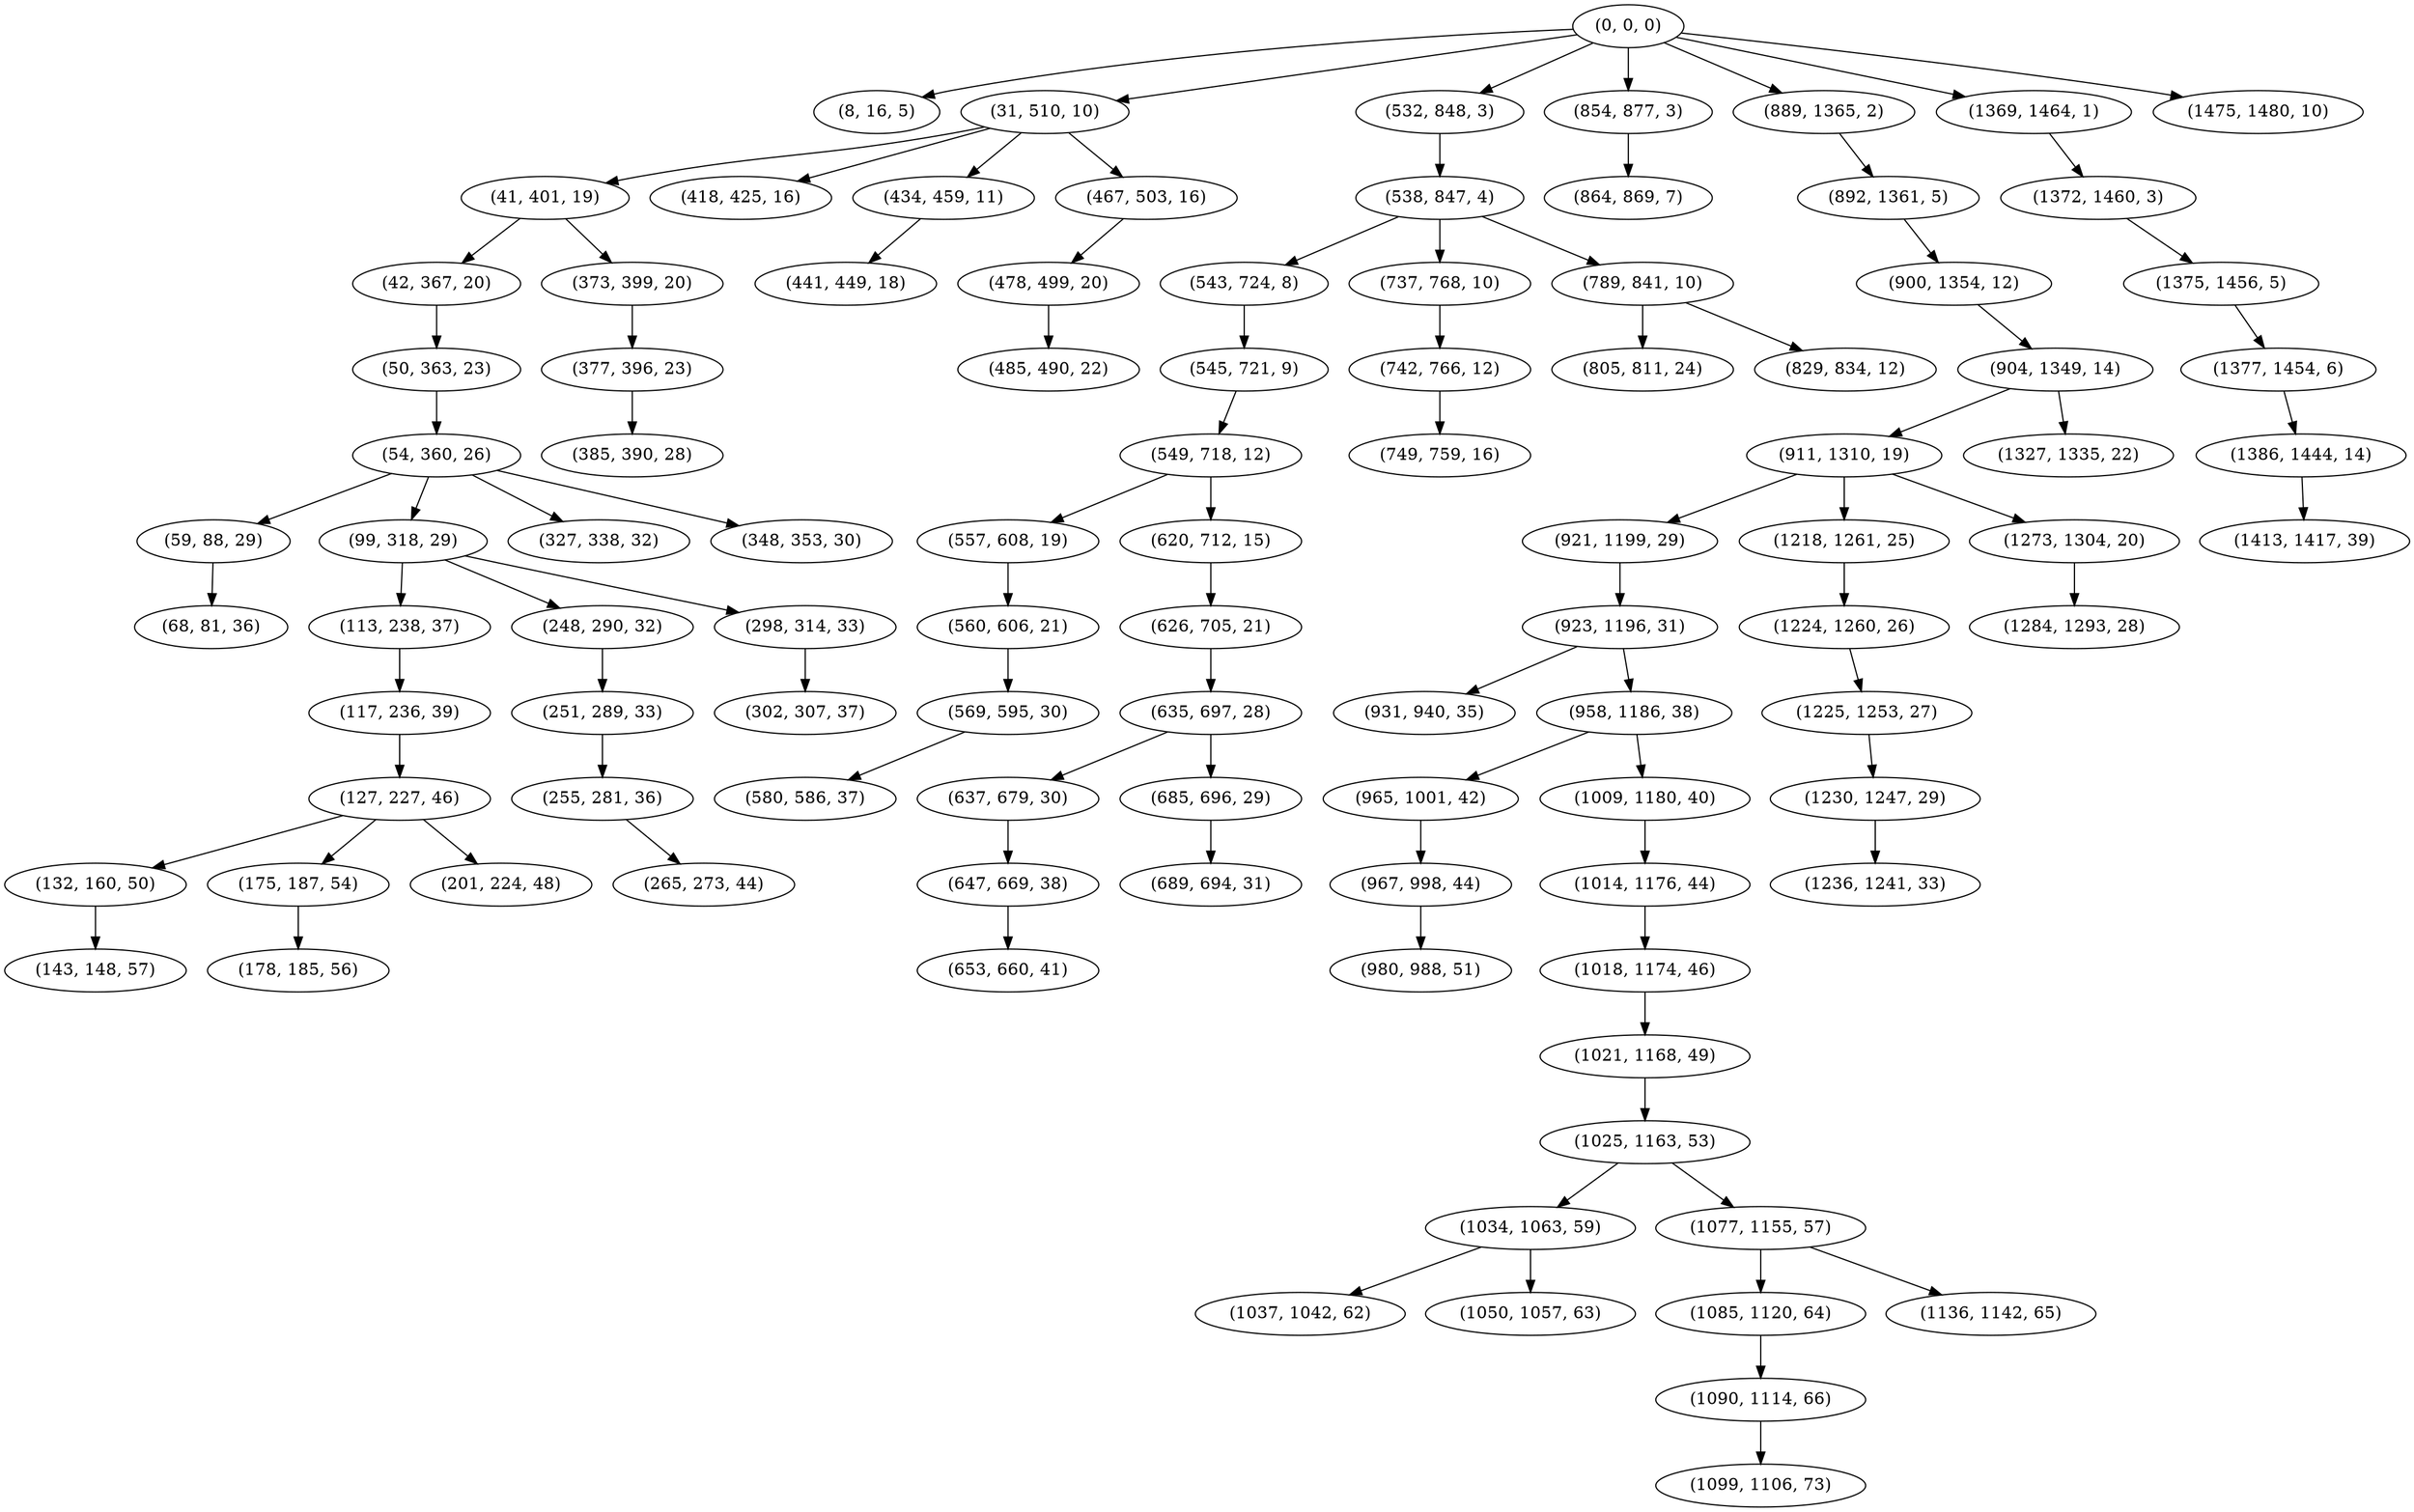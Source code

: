 digraph tree {
    "(0, 0, 0)";
    "(8, 16, 5)";
    "(31, 510, 10)";
    "(41, 401, 19)";
    "(42, 367, 20)";
    "(50, 363, 23)";
    "(54, 360, 26)";
    "(59, 88, 29)";
    "(68, 81, 36)";
    "(99, 318, 29)";
    "(113, 238, 37)";
    "(117, 236, 39)";
    "(127, 227, 46)";
    "(132, 160, 50)";
    "(143, 148, 57)";
    "(175, 187, 54)";
    "(178, 185, 56)";
    "(201, 224, 48)";
    "(248, 290, 32)";
    "(251, 289, 33)";
    "(255, 281, 36)";
    "(265, 273, 44)";
    "(298, 314, 33)";
    "(302, 307, 37)";
    "(327, 338, 32)";
    "(348, 353, 30)";
    "(373, 399, 20)";
    "(377, 396, 23)";
    "(385, 390, 28)";
    "(418, 425, 16)";
    "(434, 459, 11)";
    "(441, 449, 18)";
    "(467, 503, 16)";
    "(478, 499, 20)";
    "(485, 490, 22)";
    "(532, 848, 3)";
    "(538, 847, 4)";
    "(543, 724, 8)";
    "(545, 721, 9)";
    "(549, 718, 12)";
    "(557, 608, 19)";
    "(560, 606, 21)";
    "(569, 595, 30)";
    "(580, 586, 37)";
    "(620, 712, 15)";
    "(626, 705, 21)";
    "(635, 697, 28)";
    "(637, 679, 30)";
    "(647, 669, 38)";
    "(653, 660, 41)";
    "(685, 696, 29)";
    "(689, 694, 31)";
    "(737, 768, 10)";
    "(742, 766, 12)";
    "(749, 759, 16)";
    "(789, 841, 10)";
    "(805, 811, 24)";
    "(829, 834, 12)";
    "(854, 877, 3)";
    "(864, 869, 7)";
    "(889, 1365, 2)";
    "(892, 1361, 5)";
    "(900, 1354, 12)";
    "(904, 1349, 14)";
    "(911, 1310, 19)";
    "(921, 1199, 29)";
    "(923, 1196, 31)";
    "(931, 940, 35)";
    "(958, 1186, 38)";
    "(965, 1001, 42)";
    "(967, 998, 44)";
    "(980, 988, 51)";
    "(1009, 1180, 40)";
    "(1014, 1176, 44)";
    "(1018, 1174, 46)";
    "(1021, 1168, 49)";
    "(1025, 1163, 53)";
    "(1034, 1063, 59)";
    "(1037, 1042, 62)";
    "(1050, 1057, 63)";
    "(1077, 1155, 57)";
    "(1085, 1120, 64)";
    "(1090, 1114, 66)";
    "(1099, 1106, 73)";
    "(1136, 1142, 65)";
    "(1218, 1261, 25)";
    "(1224, 1260, 26)";
    "(1225, 1253, 27)";
    "(1230, 1247, 29)";
    "(1236, 1241, 33)";
    "(1273, 1304, 20)";
    "(1284, 1293, 28)";
    "(1327, 1335, 22)";
    "(1369, 1464, 1)";
    "(1372, 1460, 3)";
    "(1375, 1456, 5)";
    "(1377, 1454, 6)";
    "(1386, 1444, 14)";
    "(1413, 1417, 39)";
    "(1475, 1480, 10)";
    "(0, 0, 0)" -> "(8, 16, 5)";
    "(0, 0, 0)" -> "(31, 510, 10)";
    "(0, 0, 0)" -> "(532, 848, 3)";
    "(0, 0, 0)" -> "(854, 877, 3)";
    "(0, 0, 0)" -> "(889, 1365, 2)";
    "(0, 0, 0)" -> "(1369, 1464, 1)";
    "(0, 0, 0)" -> "(1475, 1480, 10)";
    "(31, 510, 10)" -> "(41, 401, 19)";
    "(31, 510, 10)" -> "(418, 425, 16)";
    "(31, 510, 10)" -> "(434, 459, 11)";
    "(31, 510, 10)" -> "(467, 503, 16)";
    "(41, 401, 19)" -> "(42, 367, 20)";
    "(41, 401, 19)" -> "(373, 399, 20)";
    "(42, 367, 20)" -> "(50, 363, 23)";
    "(50, 363, 23)" -> "(54, 360, 26)";
    "(54, 360, 26)" -> "(59, 88, 29)";
    "(54, 360, 26)" -> "(99, 318, 29)";
    "(54, 360, 26)" -> "(327, 338, 32)";
    "(54, 360, 26)" -> "(348, 353, 30)";
    "(59, 88, 29)" -> "(68, 81, 36)";
    "(99, 318, 29)" -> "(113, 238, 37)";
    "(99, 318, 29)" -> "(248, 290, 32)";
    "(99, 318, 29)" -> "(298, 314, 33)";
    "(113, 238, 37)" -> "(117, 236, 39)";
    "(117, 236, 39)" -> "(127, 227, 46)";
    "(127, 227, 46)" -> "(132, 160, 50)";
    "(127, 227, 46)" -> "(175, 187, 54)";
    "(127, 227, 46)" -> "(201, 224, 48)";
    "(132, 160, 50)" -> "(143, 148, 57)";
    "(175, 187, 54)" -> "(178, 185, 56)";
    "(248, 290, 32)" -> "(251, 289, 33)";
    "(251, 289, 33)" -> "(255, 281, 36)";
    "(255, 281, 36)" -> "(265, 273, 44)";
    "(298, 314, 33)" -> "(302, 307, 37)";
    "(373, 399, 20)" -> "(377, 396, 23)";
    "(377, 396, 23)" -> "(385, 390, 28)";
    "(434, 459, 11)" -> "(441, 449, 18)";
    "(467, 503, 16)" -> "(478, 499, 20)";
    "(478, 499, 20)" -> "(485, 490, 22)";
    "(532, 848, 3)" -> "(538, 847, 4)";
    "(538, 847, 4)" -> "(543, 724, 8)";
    "(538, 847, 4)" -> "(737, 768, 10)";
    "(538, 847, 4)" -> "(789, 841, 10)";
    "(543, 724, 8)" -> "(545, 721, 9)";
    "(545, 721, 9)" -> "(549, 718, 12)";
    "(549, 718, 12)" -> "(557, 608, 19)";
    "(549, 718, 12)" -> "(620, 712, 15)";
    "(557, 608, 19)" -> "(560, 606, 21)";
    "(560, 606, 21)" -> "(569, 595, 30)";
    "(569, 595, 30)" -> "(580, 586, 37)";
    "(620, 712, 15)" -> "(626, 705, 21)";
    "(626, 705, 21)" -> "(635, 697, 28)";
    "(635, 697, 28)" -> "(637, 679, 30)";
    "(635, 697, 28)" -> "(685, 696, 29)";
    "(637, 679, 30)" -> "(647, 669, 38)";
    "(647, 669, 38)" -> "(653, 660, 41)";
    "(685, 696, 29)" -> "(689, 694, 31)";
    "(737, 768, 10)" -> "(742, 766, 12)";
    "(742, 766, 12)" -> "(749, 759, 16)";
    "(789, 841, 10)" -> "(805, 811, 24)";
    "(789, 841, 10)" -> "(829, 834, 12)";
    "(854, 877, 3)" -> "(864, 869, 7)";
    "(889, 1365, 2)" -> "(892, 1361, 5)";
    "(892, 1361, 5)" -> "(900, 1354, 12)";
    "(900, 1354, 12)" -> "(904, 1349, 14)";
    "(904, 1349, 14)" -> "(911, 1310, 19)";
    "(904, 1349, 14)" -> "(1327, 1335, 22)";
    "(911, 1310, 19)" -> "(921, 1199, 29)";
    "(911, 1310, 19)" -> "(1218, 1261, 25)";
    "(911, 1310, 19)" -> "(1273, 1304, 20)";
    "(921, 1199, 29)" -> "(923, 1196, 31)";
    "(923, 1196, 31)" -> "(931, 940, 35)";
    "(923, 1196, 31)" -> "(958, 1186, 38)";
    "(958, 1186, 38)" -> "(965, 1001, 42)";
    "(958, 1186, 38)" -> "(1009, 1180, 40)";
    "(965, 1001, 42)" -> "(967, 998, 44)";
    "(967, 998, 44)" -> "(980, 988, 51)";
    "(1009, 1180, 40)" -> "(1014, 1176, 44)";
    "(1014, 1176, 44)" -> "(1018, 1174, 46)";
    "(1018, 1174, 46)" -> "(1021, 1168, 49)";
    "(1021, 1168, 49)" -> "(1025, 1163, 53)";
    "(1025, 1163, 53)" -> "(1034, 1063, 59)";
    "(1025, 1163, 53)" -> "(1077, 1155, 57)";
    "(1034, 1063, 59)" -> "(1037, 1042, 62)";
    "(1034, 1063, 59)" -> "(1050, 1057, 63)";
    "(1077, 1155, 57)" -> "(1085, 1120, 64)";
    "(1077, 1155, 57)" -> "(1136, 1142, 65)";
    "(1085, 1120, 64)" -> "(1090, 1114, 66)";
    "(1090, 1114, 66)" -> "(1099, 1106, 73)";
    "(1218, 1261, 25)" -> "(1224, 1260, 26)";
    "(1224, 1260, 26)" -> "(1225, 1253, 27)";
    "(1225, 1253, 27)" -> "(1230, 1247, 29)";
    "(1230, 1247, 29)" -> "(1236, 1241, 33)";
    "(1273, 1304, 20)" -> "(1284, 1293, 28)";
    "(1369, 1464, 1)" -> "(1372, 1460, 3)";
    "(1372, 1460, 3)" -> "(1375, 1456, 5)";
    "(1375, 1456, 5)" -> "(1377, 1454, 6)";
    "(1377, 1454, 6)" -> "(1386, 1444, 14)";
    "(1386, 1444, 14)" -> "(1413, 1417, 39)";
}
